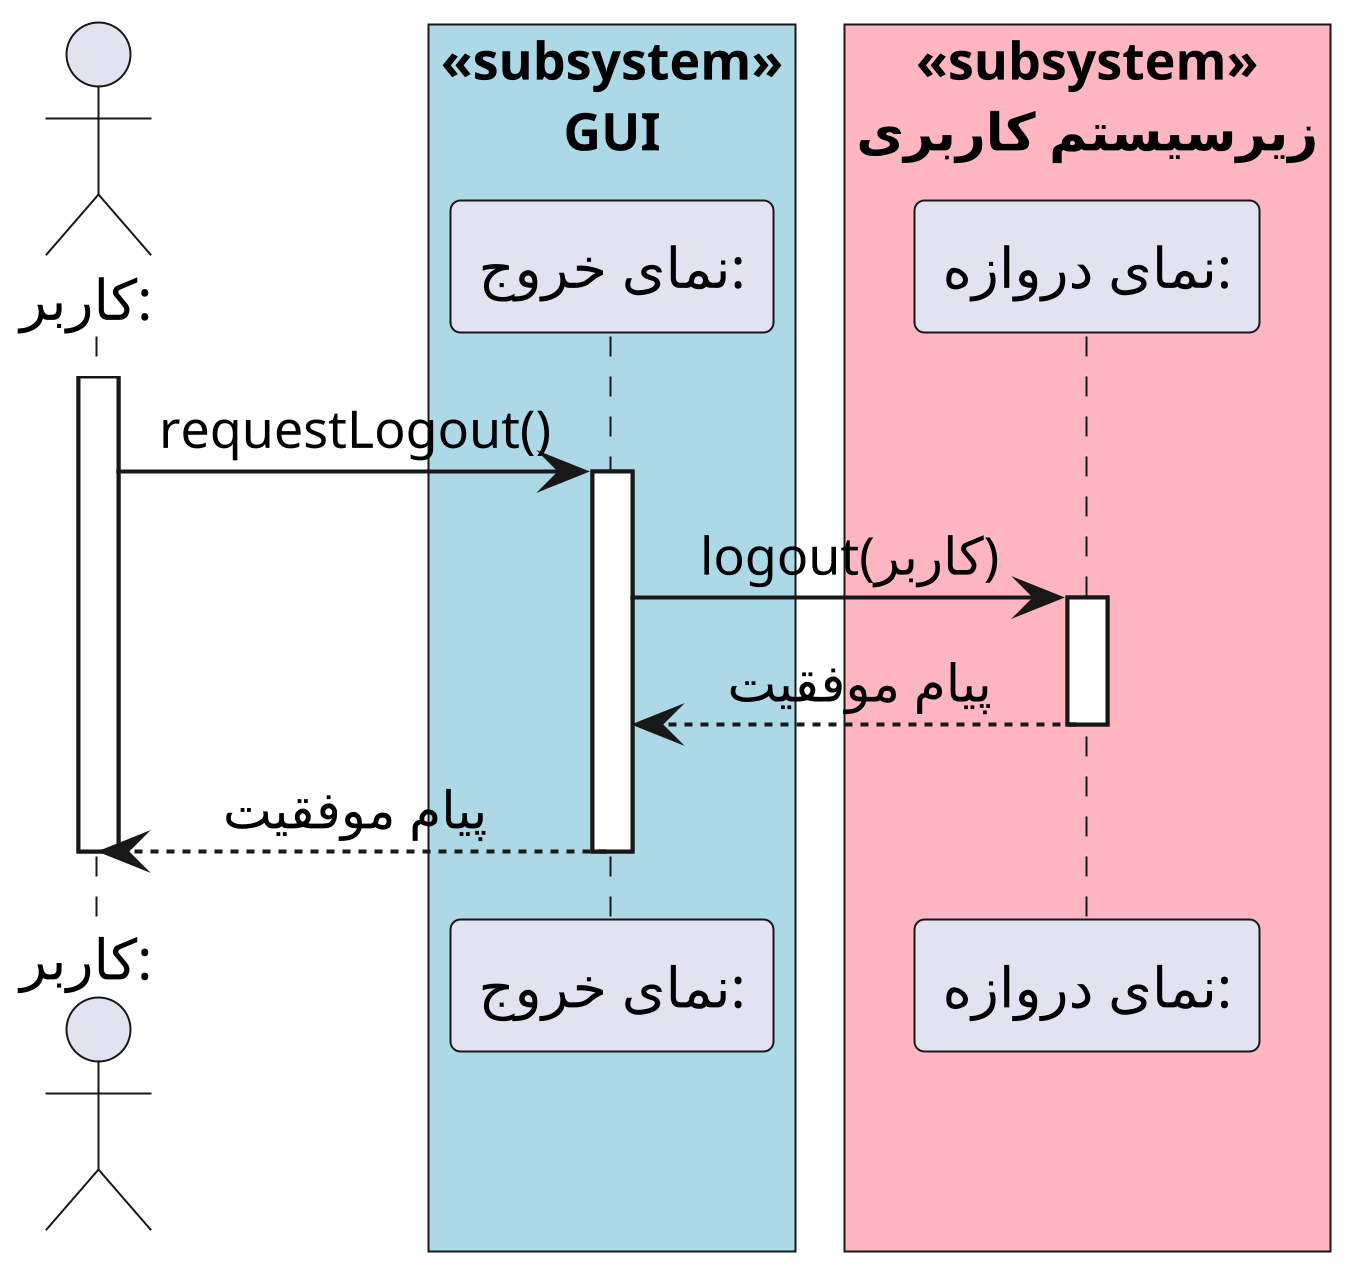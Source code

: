 @startuml logout


scale 4
skinparam DefaultFontName Vazir
skinparam DefaultTextAlignment center

 
actor ":کاربر" as user
box "«subsystem»\nGUI" #LightBlue
participant ":نمای خروج" as ui_facade
end box
box "«subsystem»\nزیرسیستم کاربری" #LightPink
participant ":نمای دروازه" as gate_facade
end box

activate user
user -> ui_facade: requestLogout()
activate ui_facade
ui_facade -> gate_facade: logout(کاربر)
activate gate_facade
gate_facade --> ui_facade: پیام موفقیت
deactivate gate_facade
ui_facade --> user: پیام موفقیت
deactivate ui_facade
deactivate user


@enduml